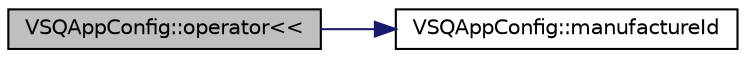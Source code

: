digraph "VSQAppConfig::operator&lt;&lt;"
{
 // LATEX_PDF_SIZE
  edge [fontname="Helvetica",fontsize="10",labelfontname="Helvetica",labelfontsize="10"];
  node [fontname="Helvetica",fontsize="10",shape=record];
  rankdir="LR";
  Node1 [label="VSQAppConfig::operator\<\<",height=0.2,width=0.4,color="black", fillcolor="grey75", style="filled", fontcolor="black",tooltip="Manufacture ID initialization."];
  Node1 -> Node2 [color="midnightblue",fontsize="10",style="solid",fontname="Helvetica"];
  Node2 [label="VSQAppConfig::manufactureId",height=0.2,width=0.4,color="black", fillcolor="white", style="filled",URL="$class_v_s_q_app_config.html#aa5b65cab1bfb245107454344fc13cba8",tooltip="Get manufacture ID."];
}
